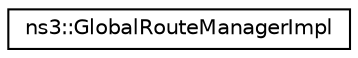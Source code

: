 digraph "Graphical Class Hierarchy"
{
 // LATEX_PDF_SIZE
  edge [fontname="Helvetica",fontsize="10",labelfontname="Helvetica",labelfontsize="10"];
  node [fontname="Helvetica",fontsize="10",shape=record];
  rankdir="LR";
  Node0 [label="ns3::GlobalRouteManagerImpl",height=0.2,width=0.4,color="black", fillcolor="white", style="filled",URL="$classns3_1_1_global_route_manager_impl.html",tooltip="A global router implementation."];
}
